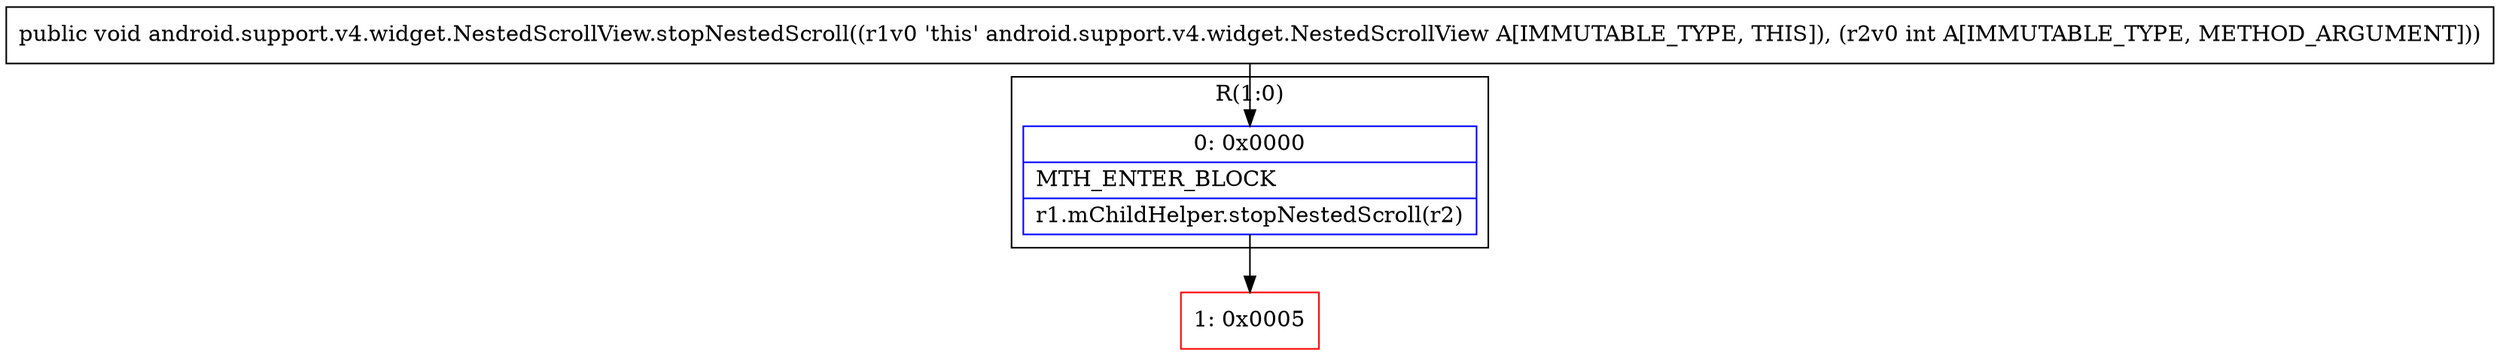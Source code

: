 digraph "CFG forandroid.support.v4.widget.NestedScrollView.stopNestedScroll(I)V" {
subgraph cluster_Region_1359898722 {
label = "R(1:0)";
node [shape=record,color=blue];
Node_0 [shape=record,label="{0\:\ 0x0000|MTH_ENTER_BLOCK\l|r1.mChildHelper.stopNestedScroll(r2)\l}"];
}
Node_1 [shape=record,color=red,label="{1\:\ 0x0005}"];
MethodNode[shape=record,label="{public void android.support.v4.widget.NestedScrollView.stopNestedScroll((r1v0 'this' android.support.v4.widget.NestedScrollView A[IMMUTABLE_TYPE, THIS]), (r2v0 int A[IMMUTABLE_TYPE, METHOD_ARGUMENT])) }"];
MethodNode -> Node_0;
Node_0 -> Node_1;
}

